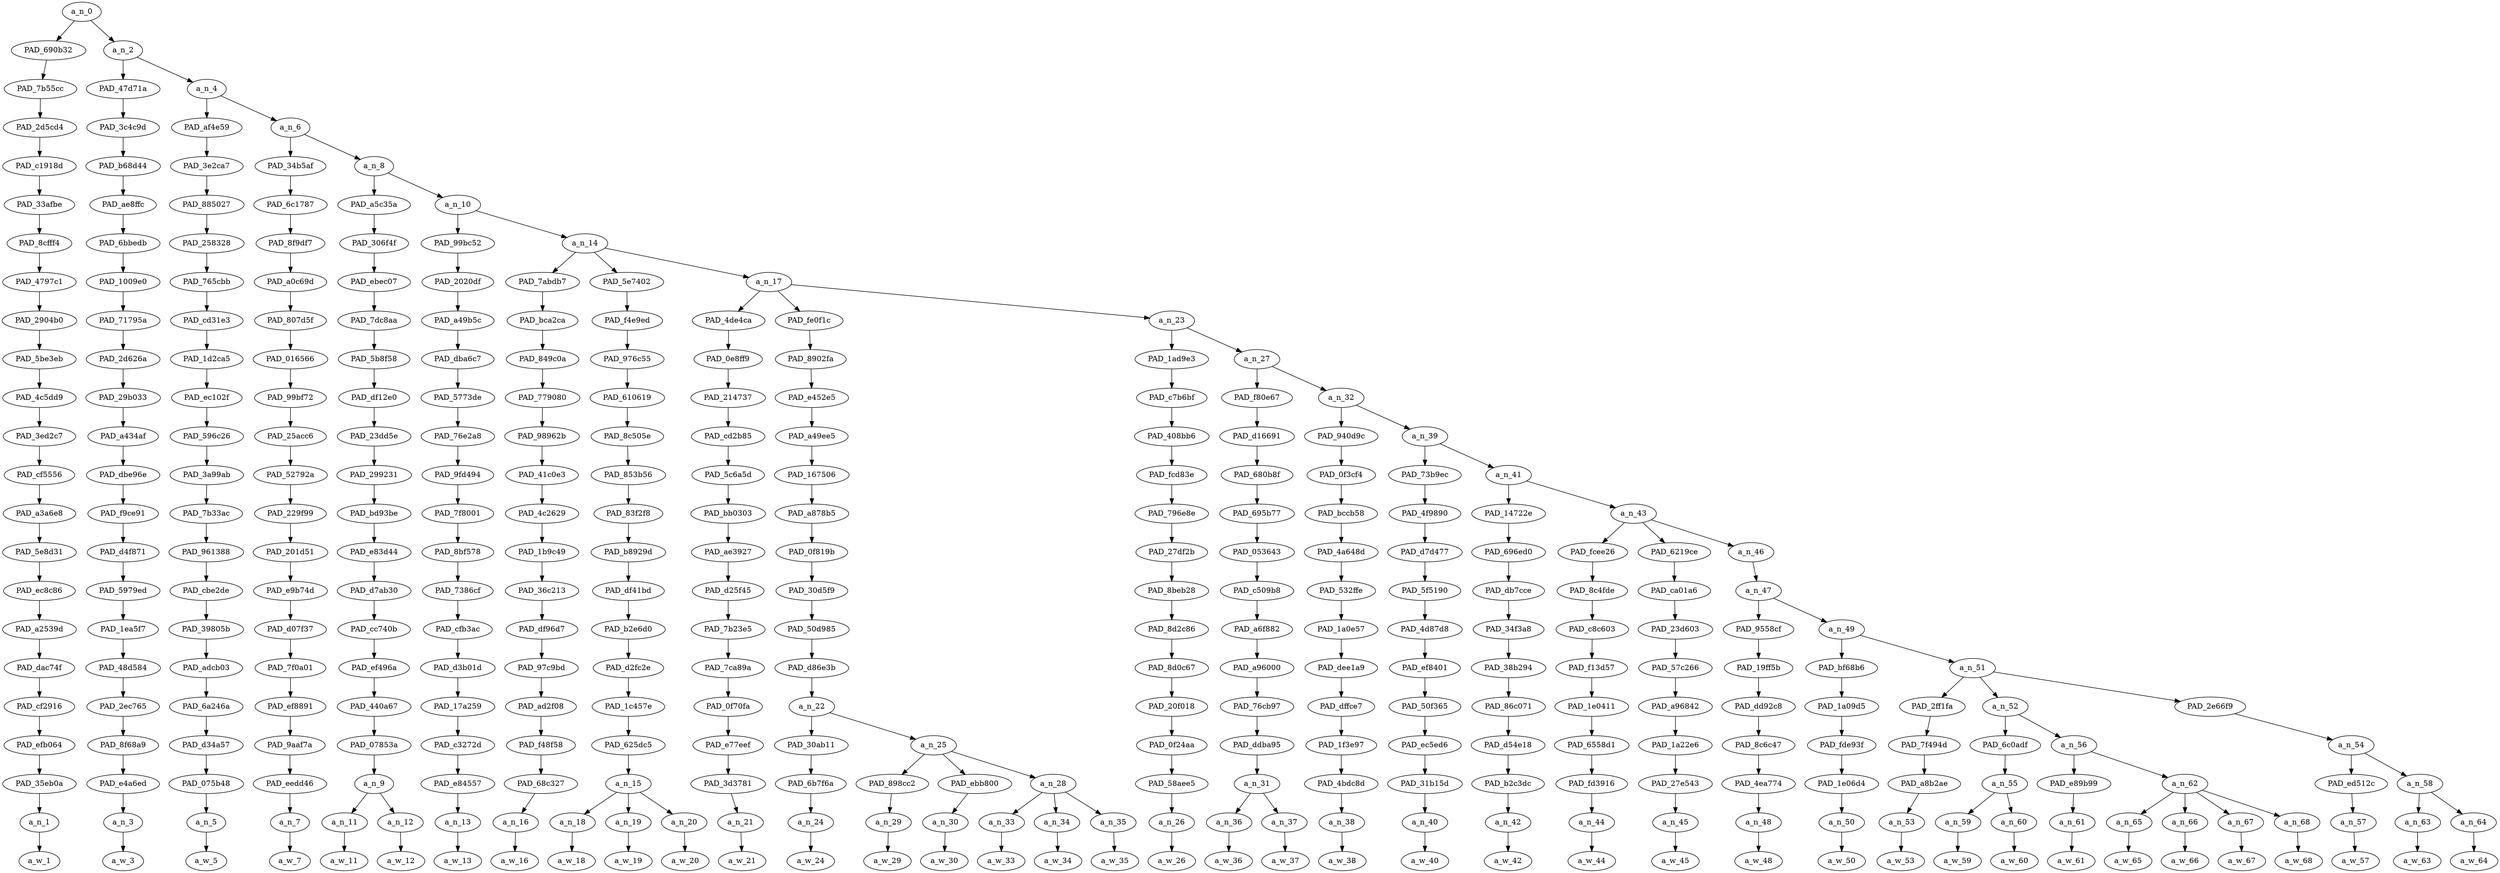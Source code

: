 strict digraph "" {
	a_n_0	[div_dir=-1,
		index=0,
		level=22,
		pos="1.0924157036675348,22!",
		text_span="[0, 1, 2, 3, 4, 5, 6, 7, 8, 9, 10, 11, 12, 13, 14, 15, 16, 17, 18, 19, 20, 21, 22, 23, 24, 25, 26, 27, 28, 29, 30, 31, 32, 33, 34, \
35, 36, 37, 38]",
		value=1.00000000];
	PAD_690b32	[div_dir=-1,
		index=0,
		level=21,
		pos="0.0,21!",
		text_span="[0]",
		value=0.04516878];
	a_n_0 -> PAD_690b32;
	a_n_2	[div_dir=1,
		index=1,
		level=21,
		pos="2.1848314073350696,21!",
		text_span="[1, 2, 3, 4, 5, 6, 7, 8, 9, 10, 11, 12, 13, 14, 15, 16, 17, 18, 19, 20, 21, 22, 23, 24, 25, 26, 27, 28, 29, 30, 31, 32, 33, 34, \
35, 36, 37, 38]",
		value=0.95481397];
	a_n_0 -> a_n_2;
	PAD_7b55cc	[div_dir=-1,
		index=0,
		level=20,
		pos="0.0,20!",
		text_span="[0]",
		value=0.04516878];
	PAD_690b32 -> PAD_7b55cc;
	PAD_2d5cd4	[div_dir=-1,
		index=0,
		level=19,
		pos="0.0,19!",
		text_span="[0]",
		value=0.04516878];
	PAD_7b55cc -> PAD_2d5cd4;
	PAD_c1918d	[div_dir=-1,
		index=0,
		level=18,
		pos="0.0,18!",
		text_span="[0]",
		value=0.04516878];
	PAD_2d5cd4 -> PAD_c1918d;
	PAD_33afbe	[div_dir=-1,
		index=0,
		level=17,
		pos="0.0,17!",
		text_span="[0]",
		value=0.04516878];
	PAD_c1918d -> PAD_33afbe;
	PAD_8cfff4	[div_dir=-1,
		index=0,
		level=16,
		pos="0.0,16!",
		text_span="[0]",
		value=0.04516878];
	PAD_33afbe -> PAD_8cfff4;
	PAD_4797c1	[div_dir=-1,
		index=0,
		level=15,
		pos="0.0,15!",
		text_span="[0]",
		value=0.04516878];
	PAD_8cfff4 -> PAD_4797c1;
	PAD_2904b0	[div_dir=-1,
		index=0,
		level=14,
		pos="0.0,14!",
		text_span="[0]",
		value=0.04516878];
	PAD_4797c1 -> PAD_2904b0;
	PAD_5be3eb	[div_dir=-1,
		index=0,
		level=13,
		pos="0.0,13!",
		text_span="[0]",
		value=0.04516878];
	PAD_2904b0 -> PAD_5be3eb;
	PAD_4c5dd9	[div_dir=-1,
		index=0,
		level=12,
		pos="0.0,12!",
		text_span="[0]",
		value=0.04516878];
	PAD_5be3eb -> PAD_4c5dd9;
	PAD_3ed2c7	[div_dir=-1,
		index=0,
		level=11,
		pos="0.0,11!",
		text_span="[0]",
		value=0.04516878];
	PAD_4c5dd9 -> PAD_3ed2c7;
	PAD_cf5556	[div_dir=-1,
		index=0,
		level=10,
		pos="0.0,10!",
		text_span="[0]",
		value=0.04516878];
	PAD_3ed2c7 -> PAD_cf5556;
	PAD_a3a6e8	[div_dir=-1,
		index=0,
		level=9,
		pos="0.0,9!",
		text_span="[0]",
		value=0.04516878];
	PAD_cf5556 -> PAD_a3a6e8;
	PAD_5e8d31	[div_dir=-1,
		index=0,
		level=8,
		pos="0.0,8!",
		text_span="[0]",
		value=0.04516878];
	PAD_a3a6e8 -> PAD_5e8d31;
	PAD_ec8c86	[div_dir=-1,
		index=0,
		level=7,
		pos="0.0,7!",
		text_span="[0]",
		value=0.04516878];
	PAD_5e8d31 -> PAD_ec8c86;
	PAD_a2539d	[div_dir=-1,
		index=0,
		level=6,
		pos="0.0,6!",
		text_span="[0]",
		value=0.04516878];
	PAD_ec8c86 -> PAD_a2539d;
	PAD_dac74f	[div_dir=-1,
		index=0,
		level=5,
		pos="0.0,5!",
		text_span="[0]",
		value=0.04516878];
	PAD_a2539d -> PAD_dac74f;
	PAD_cf2916	[div_dir=-1,
		index=0,
		level=4,
		pos="0.0,4!",
		text_span="[0]",
		value=0.04516878];
	PAD_dac74f -> PAD_cf2916;
	PAD_efb064	[div_dir=-1,
		index=0,
		level=3,
		pos="0.0,3!",
		text_span="[0]",
		value=0.04516878];
	PAD_cf2916 -> PAD_efb064;
	PAD_35eb0a	[div_dir=-1,
		index=0,
		level=2,
		pos="0.0,2!",
		text_span="[0]",
		value=0.04516878];
	PAD_efb064 -> PAD_35eb0a;
	a_n_1	[div_dir=-1,
		index=0,
		level=1,
		pos="0.0,1!",
		text_span="[0]",
		value=0.04516878];
	PAD_35eb0a -> a_n_1;
	a_w_1	[div_dir=0,
		index=0,
		level=0,
		pos="0,0!",
		text_span="[0]",
		value=and];
	a_n_1 -> a_w_1;
	PAD_47d71a	[div_dir=1,
		index=1,
		level=20,
		pos="1.0,20!",
		text_span="[1]",
		value=0.02546114];
	a_n_2 -> PAD_47d71a;
	a_n_4	[div_dir=1,
		index=2,
		level=20,
		pos="3.369662814670139,20!",
		text_span="[2, 3, 4, 5, 6, 7, 8, 9, 10, 11, 12, 13, 14, 15, 16, 17, 18, 19, 20, 21, 22, 23, 24, 25, 26, 27, 28, 29, 30, 31, 32, 33, 34, 35, \
36, 37, 38]",
		value=0.92932054];
	a_n_2 -> a_n_4;
	PAD_3c4c9d	[div_dir=1,
		index=1,
		level=19,
		pos="1.0,19!",
		text_span="[1]",
		value=0.02546114];
	PAD_47d71a -> PAD_3c4c9d;
	PAD_b68d44	[div_dir=1,
		index=1,
		level=18,
		pos="1.0,18!",
		text_span="[1]",
		value=0.02546114];
	PAD_3c4c9d -> PAD_b68d44;
	PAD_ae8ffc	[div_dir=1,
		index=1,
		level=17,
		pos="1.0,17!",
		text_span="[1]",
		value=0.02546114];
	PAD_b68d44 -> PAD_ae8ffc;
	PAD_6bbedb	[div_dir=1,
		index=1,
		level=16,
		pos="1.0,16!",
		text_span="[1]",
		value=0.02546114];
	PAD_ae8ffc -> PAD_6bbedb;
	PAD_1009e0	[div_dir=1,
		index=1,
		level=15,
		pos="1.0,15!",
		text_span="[1]",
		value=0.02546114];
	PAD_6bbedb -> PAD_1009e0;
	PAD_71795a	[div_dir=1,
		index=1,
		level=14,
		pos="1.0,14!",
		text_span="[1]",
		value=0.02546114];
	PAD_1009e0 -> PAD_71795a;
	PAD_2d626a	[div_dir=1,
		index=1,
		level=13,
		pos="1.0,13!",
		text_span="[1]",
		value=0.02546114];
	PAD_71795a -> PAD_2d626a;
	PAD_29b033	[div_dir=1,
		index=1,
		level=12,
		pos="1.0,12!",
		text_span="[1]",
		value=0.02546114];
	PAD_2d626a -> PAD_29b033;
	PAD_a434af	[div_dir=1,
		index=1,
		level=11,
		pos="1.0,11!",
		text_span="[1]",
		value=0.02546114];
	PAD_29b033 -> PAD_a434af;
	PAD_dbe96e	[div_dir=1,
		index=1,
		level=10,
		pos="1.0,10!",
		text_span="[1]",
		value=0.02546114];
	PAD_a434af -> PAD_dbe96e;
	PAD_f9ce91	[div_dir=1,
		index=1,
		level=9,
		pos="1.0,9!",
		text_span="[1]",
		value=0.02546114];
	PAD_dbe96e -> PAD_f9ce91;
	PAD_d4f871	[div_dir=1,
		index=1,
		level=8,
		pos="1.0,8!",
		text_span="[1]",
		value=0.02546114];
	PAD_f9ce91 -> PAD_d4f871;
	PAD_5979ed	[div_dir=1,
		index=1,
		level=7,
		pos="1.0,7!",
		text_span="[1]",
		value=0.02546114];
	PAD_d4f871 -> PAD_5979ed;
	PAD_1ea5f7	[div_dir=1,
		index=1,
		level=6,
		pos="1.0,6!",
		text_span="[1]",
		value=0.02546114];
	PAD_5979ed -> PAD_1ea5f7;
	PAD_48d584	[div_dir=1,
		index=1,
		level=5,
		pos="1.0,5!",
		text_span="[1]",
		value=0.02546114];
	PAD_1ea5f7 -> PAD_48d584;
	PAD_2ec765	[div_dir=1,
		index=1,
		level=4,
		pos="1.0,4!",
		text_span="[1]",
		value=0.02546114];
	PAD_48d584 -> PAD_2ec765;
	PAD_8f68a9	[div_dir=1,
		index=1,
		level=3,
		pos="1.0,3!",
		text_span="[1]",
		value=0.02546114];
	PAD_2ec765 -> PAD_8f68a9;
	PAD_e4a6ed	[div_dir=1,
		index=1,
		level=2,
		pos="1.0,2!",
		text_span="[1]",
		value=0.02546114];
	PAD_8f68a9 -> PAD_e4a6ed;
	a_n_3	[div_dir=1,
		index=1,
		level=1,
		pos="1.0,1!",
		text_span="[1]",
		value=0.02546114];
	PAD_e4a6ed -> a_n_3;
	a_w_3	[div_dir=0,
		index=1,
		level=0,
		pos="1,0!",
		text_span="[1]",
		value=was];
	a_n_3 -> a_w_3;
	PAD_af4e59	[div_dir=1,
		index=2,
		level=19,
		pos="2.0,19!",
		text_span="[2]",
		value=0.03257347];
	a_n_4 -> PAD_af4e59;
	a_n_6	[div_dir=1,
		index=3,
		level=19,
		pos="4.739325629340278,19!",
		text_span="[3, 4, 5, 6, 7, 8, 9, 10, 11, 12, 13, 14, 15, 16, 17, 18, 19, 20, 21, 22, 23, 24, 25, 26, 27, 28, 29, 30, 31, 32, 33, 34, 35, 36, \
37, 38]",
		value=0.89672146];
	a_n_4 -> a_n_6;
	PAD_3e2ca7	[div_dir=1,
		index=2,
		level=18,
		pos="2.0,18!",
		text_span="[2]",
		value=0.03257347];
	PAD_af4e59 -> PAD_3e2ca7;
	PAD_885027	[div_dir=1,
		index=2,
		level=17,
		pos="2.0,17!",
		text_span="[2]",
		value=0.03257347];
	PAD_3e2ca7 -> PAD_885027;
	PAD_258328	[div_dir=1,
		index=2,
		level=16,
		pos="2.0,16!",
		text_span="[2]",
		value=0.03257347];
	PAD_885027 -> PAD_258328;
	PAD_765cbb	[div_dir=1,
		index=2,
		level=15,
		pos="2.0,15!",
		text_span="[2]",
		value=0.03257347];
	PAD_258328 -> PAD_765cbb;
	PAD_cd31e3	[div_dir=1,
		index=2,
		level=14,
		pos="2.0,14!",
		text_span="[2]",
		value=0.03257347];
	PAD_765cbb -> PAD_cd31e3;
	PAD_1d2ca5	[div_dir=1,
		index=2,
		level=13,
		pos="2.0,13!",
		text_span="[2]",
		value=0.03257347];
	PAD_cd31e3 -> PAD_1d2ca5;
	PAD_ec102f	[div_dir=1,
		index=2,
		level=12,
		pos="2.0,12!",
		text_span="[2]",
		value=0.03257347];
	PAD_1d2ca5 -> PAD_ec102f;
	PAD_596c26	[div_dir=1,
		index=2,
		level=11,
		pos="2.0,11!",
		text_span="[2]",
		value=0.03257347];
	PAD_ec102f -> PAD_596c26;
	PAD_3a99ab	[div_dir=1,
		index=2,
		level=10,
		pos="2.0,10!",
		text_span="[2]",
		value=0.03257347];
	PAD_596c26 -> PAD_3a99ab;
	PAD_7b33ac	[div_dir=1,
		index=2,
		level=9,
		pos="2.0,9!",
		text_span="[2]",
		value=0.03257347];
	PAD_3a99ab -> PAD_7b33ac;
	PAD_961388	[div_dir=1,
		index=2,
		level=8,
		pos="2.0,8!",
		text_span="[2]",
		value=0.03257347];
	PAD_7b33ac -> PAD_961388;
	PAD_cbe2de	[div_dir=1,
		index=2,
		level=7,
		pos="2.0,7!",
		text_span="[2]",
		value=0.03257347];
	PAD_961388 -> PAD_cbe2de;
	PAD_39805b	[div_dir=1,
		index=2,
		level=6,
		pos="2.0,6!",
		text_span="[2]",
		value=0.03257347];
	PAD_cbe2de -> PAD_39805b;
	PAD_adcb03	[div_dir=1,
		index=2,
		level=5,
		pos="2.0,5!",
		text_span="[2]",
		value=0.03257347];
	PAD_39805b -> PAD_adcb03;
	PAD_6a246a	[div_dir=1,
		index=2,
		level=4,
		pos="2.0,4!",
		text_span="[2]",
		value=0.03257347];
	PAD_adcb03 -> PAD_6a246a;
	PAD_d34a57	[div_dir=1,
		index=2,
		level=3,
		pos="2.0,3!",
		text_span="[2]",
		value=0.03257347];
	PAD_6a246a -> PAD_d34a57;
	PAD_075b48	[div_dir=1,
		index=2,
		level=2,
		pos="2.0,2!",
		text_span="[2]",
		value=0.03257347];
	PAD_d34a57 -> PAD_075b48;
	a_n_5	[div_dir=1,
		index=2,
		level=1,
		pos="2.0,1!",
		text_span="[2]",
		value=0.03257347];
	PAD_075b48 -> a_n_5;
	a_w_5	[div_dir=0,
		index=2,
		level=0,
		pos="2,0!",
		text_span="[2]",
		value=marred];
	a_n_5 -> a_w_5;
	PAD_34b5af	[div_dir=1,
		index=3,
		level=18,
		pos="3.0,18!",
		text_span="[3]",
		value=0.02322121];
	a_n_6 -> PAD_34b5af;
	a_n_8	[div_dir=-1,
		index=4,
		level=18,
		pos="6.478651258680555,18!",
		text_span="[4, 5, 6, 7, 8, 9, 10, 11, 12, 13, 14, 15, 16, 17, 18, 19, 20, 21, 22, 23, 24, 25, 26, 27, 28, 29, 30, 31, 32, 33, 34, 35, 36, 37, \
38]",
		value=0.87349602];
	a_n_6 -> a_n_8;
	PAD_6c1787	[div_dir=1,
		index=3,
		level=17,
		pos="3.0,17!",
		text_span="[3]",
		value=0.02322121];
	PAD_34b5af -> PAD_6c1787;
	PAD_8f9df7	[div_dir=1,
		index=3,
		level=16,
		pos="3.0,16!",
		text_span="[3]",
		value=0.02322121];
	PAD_6c1787 -> PAD_8f9df7;
	PAD_a0c69d	[div_dir=1,
		index=3,
		level=15,
		pos="3.0,15!",
		text_span="[3]",
		value=0.02322121];
	PAD_8f9df7 -> PAD_a0c69d;
	PAD_807d5f	[div_dir=1,
		index=3,
		level=14,
		pos="3.0,14!",
		text_span="[3]",
		value=0.02322121];
	PAD_a0c69d -> PAD_807d5f;
	PAD_016566	[div_dir=1,
		index=3,
		level=13,
		pos="3.0,13!",
		text_span="[3]",
		value=0.02322121];
	PAD_807d5f -> PAD_016566;
	PAD_99bf72	[div_dir=1,
		index=3,
		level=12,
		pos="3.0,12!",
		text_span="[3]",
		value=0.02322121];
	PAD_016566 -> PAD_99bf72;
	PAD_25acc6	[div_dir=1,
		index=3,
		level=11,
		pos="3.0,11!",
		text_span="[3]",
		value=0.02322121];
	PAD_99bf72 -> PAD_25acc6;
	PAD_52792a	[div_dir=1,
		index=3,
		level=10,
		pos="3.0,10!",
		text_span="[3]",
		value=0.02322121];
	PAD_25acc6 -> PAD_52792a;
	PAD_229f99	[div_dir=1,
		index=3,
		level=9,
		pos="3.0,9!",
		text_span="[3]",
		value=0.02322121];
	PAD_52792a -> PAD_229f99;
	PAD_201d51	[div_dir=1,
		index=3,
		level=8,
		pos="3.0,8!",
		text_span="[3]",
		value=0.02322121];
	PAD_229f99 -> PAD_201d51;
	PAD_e9b74d	[div_dir=1,
		index=3,
		level=7,
		pos="3.0,7!",
		text_span="[3]",
		value=0.02322121];
	PAD_201d51 -> PAD_e9b74d;
	PAD_d07f37	[div_dir=1,
		index=3,
		level=6,
		pos="3.0,6!",
		text_span="[3]",
		value=0.02322121];
	PAD_e9b74d -> PAD_d07f37;
	PAD_7f0a01	[div_dir=1,
		index=3,
		level=5,
		pos="3.0,5!",
		text_span="[3]",
		value=0.02322121];
	PAD_d07f37 -> PAD_7f0a01;
	PAD_ef8891	[div_dir=1,
		index=3,
		level=4,
		pos="3.0,4!",
		text_span="[3]",
		value=0.02322121];
	PAD_7f0a01 -> PAD_ef8891;
	PAD_9aaf7a	[div_dir=1,
		index=3,
		level=3,
		pos="3.0,3!",
		text_span="[3]",
		value=0.02322121];
	PAD_ef8891 -> PAD_9aaf7a;
	PAD_eedd46	[div_dir=1,
		index=3,
		level=2,
		pos="3.0,2!",
		text_span="[3]",
		value=0.02322121];
	PAD_9aaf7a -> PAD_eedd46;
	a_n_7	[div_dir=1,
		index=3,
		level=1,
		pos="3.0,1!",
		text_span="[3]",
		value=0.02322121];
	PAD_eedd46 -> a_n_7;
	a_w_7	[div_dir=0,
		index=3,
		level=0,
		pos="3,0!",
		text_span="[3]",
		value=by];
	a_n_7 -> a_w_7;
	PAD_a5c35a	[div_dir=1,
		index=4,
		level=17,
		pos="4.5,17!",
		text_span="[4, 5]",
		value=0.05119981];
	a_n_8 -> PAD_a5c35a;
	a_n_10	[div_dir=-1,
		index=5,
		level=17,
		pos="8.45730251736111,17!",
		text_span="[6, 7, 8, 9, 10, 11, 12, 13, 14, 15, 16, 17, 18, 19, 20, 21, 22, 23, 24, 25, 26, 27, 28, 29, 30, 31, 32, 33, 34, 35, 36, 37, 38]",
		value=0.82228908];
	a_n_8 -> a_n_10;
	PAD_306f4f	[div_dir=1,
		index=4,
		level=16,
		pos="4.5,16!",
		text_span="[4, 5]",
		value=0.05119981];
	PAD_a5c35a -> PAD_306f4f;
	PAD_ebec07	[div_dir=1,
		index=4,
		level=15,
		pos="4.5,15!",
		text_span="[4, 5]",
		value=0.05119981];
	PAD_306f4f -> PAD_ebec07;
	PAD_7dc8aa	[div_dir=1,
		index=4,
		level=14,
		pos="4.5,14!",
		text_span="[4, 5]",
		value=0.05119981];
	PAD_ebec07 -> PAD_7dc8aa;
	PAD_5b8f58	[div_dir=1,
		index=4,
		level=13,
		pos="4.5,13!",
		text_span="[4, 5]",
		value=0.05119981];
	PAD_7dc8aa -> PAD_5b8f58;
	PAD_df12e0	[div_dir=1,
		index=4,
		level=12,
		pos="4.5,12!",
		text_span="[4, 5]",
		value=0.05119981];
	PAD_5b8f58 -> PAD_df12e0;
	PAD_23dd5e	[div_dir=1,
		index=4,
		level=11,
		pos="4.5,11!",
		text_span="[4, 5]",
		value=0.05119981];
	PAD_df12e0 -> PAD_23dd5e;
	PAD_299231	[div_dir=1,
		index=4,
		level=10,
		pos="4.5,10!",
		text_span="[4, 5]",
		value=0.05119981];
	PAD_23dd5e -> PAD_299231;
	PAD_bd93be	[div_dir=1,
		index=4,
		level=9,
		pos="4.5,9!",
		text_span="[4, 5]",
		value=0.05119981];
	PAD_299231 -> PAD_bd93be;
	PAD_e83d44	[div_dir=1,
		index=4,
		level=8,
		pos="4.5,8!",
		text_span="[4, 5]",
		value=0.05119981];
	PAD_bd93be -> PAD_e83d44;
	PAD_d7ab30	[div_dir=1,
		index=4,
		level=7,
		pos="4.5,7!",
		text_span="[4, 5]",
		value=0.05119981];
	PAD_e83d44 -> PAD_d7ab30;
	PAD_cc740b	[div_dir=1,
		index=4,
		level=6,
		pos="4.5,6!",
		text_span="[4, 5]",
		value=0.05119981];
	PAD_d7ab30 -> PAD_cc740b;
	PAD_ef496a	[div_dir=1,
		index=4,
		level=5,
		pos="4.5,5!",
		text_span="[4, 5]",
		value=0.05119981];
	PAD_cc740b -> PAD_ef496a;
	PAD_440a67	[div_dir=1,
		index=4,
		level=4,
		pos="4.5,4!",
		text_span="[4, 5]",
		value=0.05119981];
	PAD_ef496a -> PAD_440a67;
	PAD_07853a	[div_dir=1,
		index=4,
		level=3,
		pos="4.5,3!",
		text_span="[4, 5]",
		value=0.05119981];
	PAD_440a67 -> PAD_07853a;
	a_n_9	[div_dir=1,
		index=4,
		level=2,
		pos="4.5,2!",
		text_span="[4, 5]",
		value=0.05119981];
	PAD_07853a -> a_n_9;
	a_n_11	[div_dir=1,
		index=4,
		level=1,
		pos="4.0,1!",
		text_span="[4]",
		value=0.02453890];
	a_n_9 -> a_n_11;
	a_n_12	[div_dir=1,
		index=5,
		level=1,
		pos="5.0,1!",
		text_span="[5]",
		value=0.02657283];
	a_n_9 -> a_n_12;
	a_w_11	[div_dir=0,
		index=4,
		level=0,
		pos="4,0!",
		text_span="[4]",
		value=reported];
	a_n_11 -> a_w_11;
	a_w_12	[div_dir=0,
		index=5,
		level=0,
		pos="5,0!",
		text_span="[5]",
		value=irregularities];
	a_n_12 -> a_w_12;
	PAD_99bc52	[div_dir=1,
		index=5,
		level=16,
		pos="6.0,16!",
		text_span="[6]",
		value=0.02234287];
	a_n_10 -> PAD_99bc52;
	a_n_14	[div_dir=-1,
		index=6,
		level=16,
		pos="10.914605034722221,16!",
		text_span="[7, 8, 9, 10, 11, 12, 13, 14, 15, 16, 17, 18, 19, 20, 21, 22, 23, 24, 25, 26, 27, 28, 29, 30, 31, 32, 33, 34, 35, 36, 37, 38]",
		value=0.79991795];
	a_n_10 -> a_n_14;
	PAD_2020df	[div_dir=1,
		index=5,
		level=15,
		pos="6.0,15!",
		text_span="[6]",
		value=0.02234287];
	PAD_99bc52 -> PAD_2020df;
	PAD_a49b5c	[div_dir=1,
		index=5,
		level=14,
		pos="6.0,14!",
		text_span="[6]",
		value=0.02234287];
	PAD_2020df -> PAD_a49b5c;
	PAD_dba6c7	[div_dir=1,
		index=5,
		level=13,
		pos="6.0,13!",
		text_span="[6]",
		value=0.02234287];
	PAD_a49b5c -> PAD_dba6c7;
	PAD_5773de	[div_dir=1,
		index=5,
		level=12,
		pos="6.0,12!",
		text_span="[6]",
		value=0.02234287];
	PAD_dba6c7 -> PAD_5773de;
	PAD_76e2a8	[div_dir=1,
		index=5,
		level=11,
		pos="6.0,11!",
		text_span="[6]",
		value=0.02234287];
	PAD_5773de -> PAD_76e2a8;
	PAD_9fd494	[div_dir=1,
		index=5,
		level=10,
		pos="6.0,10!",
		text_span="[6]",
		value=0.02234287];
	PAD_76e2a8 -> PAD_9fd494;
	PAD_7f8001	[div_dir=1,
		index=5,
		level=9,
		pos="6.0,9!",
		text_span="[6]",
		value=0.02234287];
	PAD_9fd494 -> PAD_7f8001;
	PAD_8bf578	[div_dir=1,
		index=5,
		level=8,
		pos="6.0,8!",
		text_span="[6]",
		value=0.02234287];
	PAD_7f8001 -> PAD_8bf578;
	PAD_7386cf	[div_dir=1,
		index=5,
		level=7,
		pos="6.0,7!",
		text_span="[6]",
		value=0.02234287];
	PAD_8bf578 -> PAD_7386cf;
	PAD_cfb3ac	[div_dir=1,
		index=5,
		level=6,
		pos="6.0,6!",
		text_span="[6]",
		value=0.02234287];
	PAD_7386cf -> PAD_cfb3ac;
	PAD_d3b01d	[div_dir=1,
		index=5,
		level=5,
		pos="6.0,5!",
		text_span="[6]",
		value=0.02234287];
	PAD_cfb3ac -> PAD_d3b01d;
	PAD_17a259	[div_dir=1,
		index=5,
		level=4,
		pos="6.0,4!",
		text_span="[6]",
		value=0.02234287];
	PAD_d3b01d -> PAD_17a259;
	PAD_c3272d	[div_dir=1,
		index=5,
		level=3,
		pos="6.0,3!",
		text_span="[6]",
		value=0.02234287];
	PAD_17a259 -> PAD_c3272d;
	PAD_e84557	[div_dir=1,
		index=5,
		level=2,
		pos="6.0,2!",
		text_span="[6]",
		value=0.02234287];
	PAD_c3272d -> PAD_e84557;
	a_n_13	[div_dir=1,
		index=6,
		level=1,
		pos="6.0,1!",
		text_span="[6]",
		value=0.02234287];
	PAD_e84557 -> a_n_13;
	a_w_13	[div_dir=0,
		index=6,
		level=0,
		pos="6,0!",
		text_span="[6]",
		value=including];
	a_n_13 -> a_w_13;
	PAD_7abdb7	[div_dir=-1,
		index=7,
		level=15,
		pos="10.0,15!",
		text_span="[10]",
		value=0.02219595];
	a_n_14 -> PAD_7abdb7;
	PAD_5e7402	[div_dir=-1,
		index=6,
		level=15,
		pos="8.0,15!",
		text_span="[7, 8, 9]",
		value=0.11081026];
	a_n_14 -> PAD_5e7402;
	a_n_17	[div_dir=1,
		index=8,
		level=15,
		pos="14.743815104166666,15!",
		text_span="[11, 12, 13, 14, 15, 16, 17, 18, 19, 20, 21, 22, 23, 24, 25, 26, 27, 28, 29, 30, 31, 32, 33, 34, 35, 36, 37, 38]",
		value=0.66687559];
	a_n_14 -> a_n_17;
	PAD_bca2ca	[div_dir=-1,
		index=7,
		level=14,
		pos="10.0,14!",
		text_span="[10]",
		value=0.02219595];
	PAD_7abdb7 -> PAD_bca2ca;
	PAD_849c0a	[div_dir=-1,
		index=7,
		level=13,
		pos="10.0,13!",
		text_span="[10]",
		value=0.02219595];
	PAD_bca2ca -> PAD_849c0a;
	PAD_779080	[div_dir=-1,
		index=7,
		level=12,
		pos="10.0,12!",
		text_span="[10]",
		value=0.02219595];
	PAD_849c0a -> PAD_779080;
	PAD_98962b	[div_dir=-1,
		index=7,
		level=11,
		pos="10.0,11!",
		text_span="[10]",
		value=0.02219595];
	PAD_779080 -> PAD_98962b;
	PAD_41c0e3	[div_dir=-1,
		index=7,
		level=10,
		pos="10.0,10!",
		text_span="[10]",
		value=0.02219595];
	PAD_98962b -> PAD_41c0e3;
	PAD_4c2629	[div_dir=-1,
		index=7,
		level=9,
		pos="10.0,9!",
		text_span="[10]",
		value=0.02219595];
	PAD_41c0e3 -> PAD_4c2629;
	PAD_1b9c49	[div_dir=-1,
		index=7,
		level=8,
		pos="10.0,8!",
		text_span="[10]",
		value=0.02219595];
	PAD_4c2629 -> PAD_1b9c49;
	PAD_36c213	[div_dir=-1,
		index=7,
		level=7,
		pos="10.0,7!",
		text_span="[10]",
		value=0.02219595];
	PAD_1b9c49 -> PAD_36c213;
	PAD_df96d7	[div_dir=-1,
		index=7,
		level=6,
		pos="10.0,6!",
		text_span="[10]",
		value=0.02219595];
	PAD_36c213 -> PAD_df96d7;
	PAD_97c9bd	[div_dir=-1,
		index=7,
		level=5,
		pos="10.0,5!",
		text_span="[10]",
		value=0.02219595];
	PAD_df96d7 -> PAD_97c9bd;
	PAD_ad2f08	[div_dir=-1,
		index=7,
		level=4,
		pos="10.0,4!",
		text_span="[10]",
		value=0.02219595];
	PAD_97c9bd -> PAD_ad2f08;
	PAD_f48f58	[div_dir=-1,
		index=7,
		level=3,
		pos="10.0,3!",
		text_span="[10]",
		value=0.02219595];
	PAD_ad2f08 -> PAD_f48f58;
	PAD_68c327	[div_dir=-1,
		index=7,
		level=2,
		pos="10.0,2!",
		text_span="[10]",
		value=0.02219595];
	PAD_f48f58 -> PAD_68c327;
	a_n_16	[div_dir=-1,
		index=10,
		level=1,
		pos="10.0,1!",
		text_span="[10]",
		value=0.02219595];
	PAD_68c327 -> a_n_16;
	a_w_16	[div_dir=0,
		index=10,
		level=0,
		pos="10,0!",
		text_span="[10]",
		value=and1];
	a_n_16 -> a_w_16;
	PAD_f4e9ed	[div_dir=-1,
		index=6,
		level=14,
		pos="8.0,14!",
		text_span="[7, 8, 9]",
		value=0.11081026];
	PAD_5e7402 -> PAD_f4e9ed;
	PAD_976c55	[div_dir=-1,
		index=6,
		level=13,
		pos="8.0,13!",
		text_span="[7, 8, 9]",
		value=0.11081026];
	PAD_f4e9ed -> PAD_976c55;
	PAD_610619	[div_dir=-1,
		index=6,
		level=12,
		pos="8.0,12!",
		text_span="[7, 8, 9]",
		value=0.11081026];
	PAD_976c55 -> PAD_610619;
	PAD_8c505e	[div_dir=-1,
		index=6,
		level=11,
		pos="8.0,11!",
		text_span="[7, 8, 9]",
		value=0.11081026];
	PAD_610619 -> PAD_8c505e;
	PAD_853b56	[div_dir=-1,
		index=6,
		level=10,
		pos="8.0,10!",
		text_span="[7, 8, 9]",
		value=0.11081026];
	PAD_8c505e -> PAD_853b56;
	PAD_83f2f8	[div_dir=-1,
		index=6,
		level=9,
		pos="8.0,9!",
		text_span="[7, 8, 9]",
		value=0.11081026];
	PAD_853b56 -> PAD_83f2f8;
	PAD_b8929d	[div_dir=-1,
		index=6,
		level=8,
		pos="8.0,8!",
		text_span="[7, 8, 9]",
		value=0.11081026];
	PAD_83f2f8 -> PAD_b8929d;
	PAD_df41bd	[div_dir=-1,
		index=6,
		level=7,
		pos="8.0,7!",
		text_span="[7, 8, 9]",
		value=0.11081026];
	PAD_b8929d -> PAD_df41bd;
	PAD_b2e6d0	[div_dir=-1,
		index=6,
		level=6,
		pos="8.0,6!",
		text_span="[7, 8, 9]",
		value=0.11081026];
	PAD_df41bd -> PAD_b2e6d0;
	PAD_d2fc2e	[div_dir=-1,
		index=6,
		level=5,
		pos="8.0,5!",
		text_span="[7, 8, 9]",
		value=0.11081026];
	PAD_b2e6d0 -> PAD_d2fc2e;
	PAD_1c457e	[div_dir=-1,
		index=6,
		level=4,
		pos="8.0,4!",
		text_span="[7, 8, 9]",
		value=0.11081026];
	PAD_d2fc2e -> PAD_1c457e;
	PAD_625dc5	[div_dir=-1,
		index=6,
		level=3,
		pos="8.0,3!",
		text_span="[7, 8, 9]",
		value=0.11081026];
	PAD_1c457e -> PAD_625dc5;
	a_n_15	[div_dir=-1,
		index=6,
		level=2,
		pos="8.0,2!",
		text_span="[7, 8, 9]",
		value=0.11081026];
	PAD_625dc5 -> a_n_15;
	a_n_18	[div_dir=-1,
		index=7,
		level=1,
		pos="7.0,1!",
		text_span="[7]",
		value=0.04378185];
	a_n_15 -> a_n_18;
	a_n_19	[div_dir=-1,
		index=8,
		level=1,
		pos="8.0,1!",
		text_span="[8]",
		value=0.03080371];
	a_n_15 -> a_n_19;
	a_n_20	[div_dir=-1,
		index=9,
		level=1,
		pos="9.0,1!",
		text_span="[9]",
		value=0.03601468];
	a_n_15 -> a_n_20;
	a_w_18	[div_dir=0,
		index=7,
		level=0,
		pos="7,0!",
		text_span="[7]",
		value=ballot];
	a_n_18 -> a_w_18;
	a_w_19	[div_dir=0,
		index=8,
		level=0,
		pos="8,0!",
		text_span="[8]",
		value=box];
	a_n_19 -> a_w_19;
	a_w_20	[div_dir=0,
		index=9,
		level=0,
		pos="9,0!",
		text_span="[9]",
		value=stuffing];
	a_n_20 -> a_w_20;
	PAD_4de4ca	[div_dir=-1,
		index=8,
		level=14,
		pos="11.0,14!",
		text_span="[11]",
		value=0.02700546];
	a_n_17 -> PAD_4de4ca;
	PAD_fe0f1c	[div_dir=1,
		index=9,
		level=14,
		pos="13.833333333333332,14!",
		text_span="[12, 13, 14, 15, 16, 17]",
		value=0.16724991];
	a_n_17 -> PAD_fe0f1c;
	a_n_23	[div_dir=1,
		index=10,
		level=14,
		pos="19.398111979166664,14!",
		text_span="[18, 19, 20, 21, 22, 23, 24, 25, 26, 27, 28, 29, 30, 31, 32, 33, 34, 35, 36, 37, 38]",
		value=0.47257659];
	a_n_17 -> a_n_23;
	PAD_0e8ff9	[div_dir=-1,
		index=8,
		level=13,
		pos="11.0,13!",
		text_span="[11]",
		value=0.02700546];
	PAD_4de4ca -> PAD_0e8ff9;
	PAD_214737	[div_dir=-1,
		index=8,
		level=12,
		pos="11.0,12!",
		text_span="[11]",
		value=0.02700546];
	PAD_0e8ff9 -> PAD_214737;
	PAD_cd2b85	[div_dir=-1,
		index=8,
		level=11,
		pos="11.0,11!",
		text_span="[11]",
		value=0.02700546];
	PAD_214737 -> PAD_cd2b85;
	PAD_5c6a5d	[div_dir=-1,
		index=8,
		level=10,
		pos="11.0,10!",
		text_span="[11]",
		value=0.02700546];
	PAD_cd2b85 -> PAD_5c6a5d;
	PAD_bb0303	[div_dir=-1,
		index=8,
		level=9,
		pos="11.0,9!",
		text_span="[11]",
		value=0.02700546];
	PAD_5c6a5d -> PAD_bb0303;
	PAD_ae3927	[div_dir=-1,
		index=8,
		level=8,
		pos="11.0,8!",
		text_span="[11]",
		value=0.02700546];
	PAD_bb0303 -> PAD_ae3927;
	PAD_d25f45	[div_dir=-1,
		index=8,
		level=7,
		pos="11.0,7!",
		text_span="[11]",
		value=0.02700546];
	PAD_ae3927 -> PAD_d25f45;
	PAD_7b23e5	[div_dir=-1,
		index=8,
		level=6,
		pos="11.0,6!",
		text_span="[11]",
		value=0.02700546];
	PAD_d25f45 -> PAD_7b23e5;
	PAD_7ca89a	[div_dir=-1,
		index=8,
		level=5,
		pos="11.0,5!",
		text_span="[11]",
		value=0.02700546];
	PAD_7b23e5 -> PAD_7ca89a;
	PAD_0f70fa	[div_dir=-1,
		index=8,
		level=4,
		pos="11.0,4!",
		text_span="[11]",
		value=0.02700546];
	PAD_7ca89a -> PAD_0f70fa;
	PAD_e77eef	[div_dir=-1,
		index=8,
		level=3,
		pos="11.0,3!",
		text_span="[11]",
		value=0.02700546];
	PAD_0f70fa -> PAD_e77eef;
	PAD_3d3781	[div_dir=-1,
		index=8,
		level=2,
		pos="11.0,2!",
		text_span="[11]",
		value=0.02700546];
	PAD_e77eef -> PAD_3d3781;
	a_n_21	[div_dir=-1,
		index=11,
		level=1,
		pos="11.0,1!",
		text_span="[11]",
		value=0.02700546];
	PAD_3d3781 -> a_n_21;
	a_w_21	[div_dir=0,
		index=11,
		level=0,
		pos="11,0!",
		text_span="[11]",
		value=intimidation];
	a_n_21 -> a_w_21;
	PAD_8902fa	[div_dir=1,
		index=9,
		level=13,
		pos="13.833333333333332,13!",
		text_span="[12, 13, 14, 15, 16, 17]",
		value=0.16724991];
	PAD_fe0f1c -> PAD_8902fa;
	PAD_e452e5	[div_dir=1,
		index=9,
		level=12,
		pos="13.833333333333332,12!",
		text_span="[12, 13, 14, 15, 16, 17]",
		value=0.16724991];
	PAD_8902fa -> PAD_e452e5;
	PAD_a49ee5	[div_dir=1,
		index=9,
		level=11,
		pos="13.833333333333332,11!",
		text_span="[12, 13, 14, 15, 16, 17]",
		value=0.16724991];
	PAD_e452e5 -> PAD_a49ee5;
	PAD_167506	[div_dir=1,
		index=9,
		level=10,
		pos="13.833333333333332,10!",
		text_span="[12, 13, 14, 15, 16, 17]",
		value=0.16724991];
	PAD_a49ee5 -> PAD_167506;
	PAD_a878b5	[div_dir=1,
		index=9,
		level=9,
		pos="13.833333333333332,9!",
		text_span="[12, 13, 14, 15, 16, 17]",
		value=0.16724991];
	PAD_167506 -> PAD_a878b5;
	PAD_0f819b	[div_dir=1,
		index=9,
		level=8,
		pos="13.833333333333332,8!",
		text_span="[12, 13, 14, 15, 16, 17]",
		value=0.16724991];
	PAD_a878b5 -> PAD_0f819b;
	PAD_30d5f9	[div_dir=1,
		index=9,
		level=7,
		pos="13.833333333333332,7!",
		text_span="[12, 13, 14, 15, 16, 17]",
		value=0.16724991];
	PAD_0f819b -> PAD_30d5f9;
	PAD_50d985	[div_dir=1,
		index=9,
		level=6,
		pos="13.833333333333332,6!",
		text_span="[12, 13, 14, 15, 16, 17]",
		value=0.16724991];
	PAD_30d5f9 -> PAD_50d985;
	PAD_d86e3b	[div_dir=1,
		index=9,
		level=5,
		pos="13.833333333333332,5!",
		text_span="[12, 13, 14, 15, 16, 17]",
		value=0.16724991];
	PAD_50d985 -> PAD_d86e3b;
	a_n_22	[div_dir=1,
		index=9,
		level=4,
		pos="13.833333333333332,4!",
		text_span="[12, 13, 14, 15, 16, 17]",
		value=0.16724991];
	PAD_d86e3b -> a_n_22;
	PAD_30ab11	[div_dir=-1,
		index=9,
		level=3,
		pos="12.0,3!",
		text_span="[12]",
		value=0.01909221];
	a_n_22 -> PAD_30ab11;
	a_n_25	[div_dir=1,
		index=10,
		level=3,
		pos="15.666666666666666,3!",
		text_span="[13, 14, 15, 16, 17]",
		value=0.14811291];
	a_n_22 -> a_n_25;
	PAD_6b7f6a	[div_dir=-1,
		index=9,
		level=2,
		pos="12.0,2!",
		text_span="[12]",
		value=0.01909221];
	PAD_30ab11 -> PAD_6b7f6a;
	a_n_24	[div_dir=-1,
		index=12,
		level=1,
		pos="12.0,1!",
		text_span="[12]",
		value=0.01909221];
	PAD_6b7f6a -> a_n_24;
	a_w_24	[div_dir=0,
		index=12,
		level=0,
		pos="12,0!",
		text_span="[12]",
		value=of];
	a_n_24 -> a_w_24;
	PAD_898cc2	[div_dir=1,
		index=11,
		level=2,
		pos="16.0,2!",
		text_span="[16]",
		value=0.01736019];
	a_n_25 -> PAD_898cc2;
	PAD_ebb800	[div_dir=1,
		index=12,
		level=2,
		pos="17.0,2!",
		text_span="[17]",
		value=0.02209808];
	a_n_25 -> PAD_ebb800;
	a_n_28	[div_dir=1,
		index=10,
		level=2,
		pos="14.0,2!",
		text_span="[13, 14, 15]",
		value=0.10859710];
	a_n_25 -> a_n_28;
	a_n_29	[div_dir=1,
		index=16,
		level=1,
		pos="16.0,1!",
		text_span="[16]",
		value=0.01736019];
	PAD_898cc2 -> a_n_29;
	a_w_29	[div_dir=0,
		index=16,
		level=0,
		pos="16,0!",
		text_span="[16]",
		value=and2];
	a_n_29 -> a_w_29;
	a_n_30	[div_dir=1,
		index=17,
		level=1,
		pos="17.0,1!",
		text_span="[17]",
		value=0.02209808];
	PAD_ebb800 -> a_n_30;
	a_w_30	[div_dir=0,
		index=17,
		level=0,
		pos="17,0!",
		text_span="[17]",
		value=voters];
	a_n_30 -> a_w_30;
	a_n_33	[div_dir=1,
		index=13,
		level=1,
		pos="13.0,1!",
		text_span="[13]",
		value=0.03912640];
	a_n_28 -> a_n_33;
	a_n_34	[div_dir=1,
		index=14,
		level=1,
		pos="14.0,1!",
		text_span="[14]",
		value=0.03529118];
	a_n_28 -> a_n_34;
	a_n_35	[div_dir=-1,
		index=15,
		level=1,
		pos="15.0,1!",
		text_span="[15]",
		value=0.03417521];
	a_n_28 -> a_n_35;
	a_w_33	[div_dir=0,
		index=13,
		level=0,
		pos="13,0!",
		text_span="[13]",
		value=opposition];
	a_n_33 -> a_w_33;
	a_w_34	[div_dir=0,
		index=14,
		level=0,
		pos="14,0!",
		text_span="[14]",
		value=polling];
	a_n_34 -> a_w_34;
	a_w_35	[div_dir=0,
		index=15,
		level=0,
		pos="15,0!",
		text_span="[15]",
		value=agents];
	a_n_35 -> a_w_35;
	PAD_1ad9e3	[div_dir=1,
		index=10,
		level=13,
		pos="18.0,13!",
		text_span="[18]",
		value=0.02065479];
	a_n_23 -> PAD_1ad9e3;
	a_n_27	[div_dir=1,
		index=11,
		level=13,
		pos="20.796223958333332,13!",
		text_span="[19, 20, 21, 22, 23, 24, 25, 26, 27, 28, 29, 30, 31, 32, 33, 34, 35, 36, 37, 38]",
		value=0.45186695];
	a_n_23 -> a_n_27;
	PAD_c7b6bf	[div_dir=1,
		index=10,
		level=12,
		pos="18.0,12!",
		text_span="[18]",
		value=0.02065479];
	PAD_1ad9e3 -> PAD_c7b6bf;
	PAD_408bb6	[div_dir=1,
		index=10,
		level=11,
		pos="18.0,11!",
		text_span="[18]",
		value=0.02065479];
	PAD_c7b6bf -> PAD_408bb6;
	PAD_fcd83e	[div_dir=1,
		index=10,
		level=10,
		pos="18.0,10!",
		text_span="[18]",
		value=0.02065479];
	PAD_408bb6 -> PAD_fcd83e;
	PAD_796e8e	[div_dir=1,
		index=10,
		level=9,
		pos="18.0,9!",
		text_span="[18]",
		value=0.02065479];
	PAD_fcd83e -> PAD_796e8e;
	PAD_27df2b	[div_dir=1,
		index=10,
		level=8,
		pos="18.0,8!",
		text_span="[18]",
		value=0.02065479];
	PAD_796e8e -> PAD_27df2b;
	PAD_8beb28	[div_dir=1,
		index=10,
		level=7,
		pos="18.0,7!",
		text_span="[18]",
		value=0.02065479];
	PAD_27df2b -> PAD_8beb28;
	PAD_8d2c86	[div_dir=1,
		index=10,
		level=6,
		pos="18.0,6!",
		text_span="[18]",
		value=0.02065479];
	PAD_8beb28 -> PAD_8d2c86;
	PAD_8d0c67	[div_dir=1,
		index=10,
		level=5,
		pos="18.0,5!",
		text_span="[18]",
		value=0.02065479];
	PAD_8d2c86 -> PAD_8d0c67;
	PAD_20f018	[div_dir=1,
		index=10,
		level=4,
		pos="18.0,4!",
		text_span="[18]",
		value=0.02065479];
	PAD_8d0c67 -> PAD_20f018;
	PAD_0f24aa	[div_dir=1,
		index=11,
		level=3,
		pos="18.0,3!",
		text_span="[18]",
		value=0.02065479];
	PAD_20f018 -> PAD_0f24aa;
	PAD_58aee5	[div_dir=1,
		index=13,
		level=2,
		pos="18.0,2!",
		text_span="[18]",
		value=0.02065479];
	PAD_0f24aa -> PAD_58aee5;
	a_n_26	[div_dir=1,
		index=18,
		level=1,
		pos="18.0,1!",
		text_span="[18]",
		value=0.02065479];
	PAD_58aee5 -> a_n_26;
	a_w_26	[div_dir=0,
		index=18,
		level=0,
		pos="18,0!",
		text_span="[18]",
		value=during];
	a_n_26 -> a_w_26;
	PAD_f80e67	[div_dir=-1,
		index=11,
		level=12,
		pos="19.5,12!",
		text_span="[19, 20]",
		value=0.04635390];
	a_n_27 -> PAD_f80e67;
	a_n_32	[div_dir=1,
		index=12,
		level=12,
		pos="22.092447916666664,12!",
		text_span="[21, 22, 23, 24, 25, 26, 27, 28, 29, 30, 31, 32, 33, 34, 35, 36, 37, 38]",
		value=0.40546812];
	a_n_27 -> a_n_32;
	PAD_d16691	[div_dir=-1,
		index=11,
		level=11,
		pos="19.5,11!",
		text_span="[19, 20]",
		value=0.04635390];
	PAD_f80e67 -> PAD_d16691;
	PAD_680b8f	[div_dir=-1,
		index=11,
		level=10,
		pos="19.5,10!",
		text_span="[19, 20]",
		value=0.04635390];
	PAD_d16691 -> PAD_680b8f;
	PAD_695b77	[div_dir=-1,
		index=11,
		level=9,
		pos="19.5,9!",
		text_span="[19, 20]",
		value=0.04635390];
	PAD_680b8f -> PAD_695b77;
	PAD_053643	[div_dir=-1,
		index=11,
		level=8,
		pos="19.5,8!",
		text_span="[19, 20]",
		value=0.04635390];
	PAD_695b77 -> PAD_053643;
	PAD_c509b8	[div_dir=-1,
		index=11,
		level=7,
		pos="19.5,7!",
		text_span="[19, 20]",
		value=0.04635390];
	PAD_053643 -> PAD_c509b8;
	PAD_a6f882	[div_dir=-1,
		index=11,
		level=6,
		pos="19.5,6!",
		text_span="[19, 20]",
		value=0.04635390];
	PAD_c509b8 -> PAD_a6f882;
	PAD_a96000	[div_dir=-1,
		index=11,
		level=5,
		pos="19.5,5!",
		text_span="[19, 20]",
		value=0.04635390];
	PAD_a6f882 -> PAD_a96000;
	PAD_76cb97	[div_dir=-1,
		index=11,
		level=4,
		pos="19.5,4!",
		text_span="[19, 20]",
		value=0.04635390];
	PAD_a96000 -> PAD_76cb97;
	PAD_ddba95	[div_dir=-1,
		index=12,
		level=3,
		pos="19.5,3!",
		text_span="[19, 20]",
		value=0.04635390];
	PAD_76cb97 -> PAD_ddba95;
	a_n_31	[div_dir=-1,
		index=14,
		level=2,
		pos="19.5,2!",
		text_span="[19, 20]",
		value=0.04635390];
	PAD_ddba95 -> a_n_31;
	a_n_36	[div_dir=1,
		index=19,
		level=1,
		pos="19.0,1!",
		text_span="[19]",
		value=0.02192846];
	a_n_31 -> a_n_36;
	a_n_37	[div_dir=-1,
		index=20,
		level=1,
		pos="20.0,1!",
		text_span="[20]",
		value=0.02437218];
	a_n_31 -> a_n_37;
	a_w_36	[div_dir=0,
		index=19,
		level=0,
		pos="19,0!",
		text_span="[19]",
		value=the];
	a_n_36 -> a_w_36;
	a_w_37	[div_dir=0,
		index=20,
		level=0,
		pos="20,0!",
		text_span="[20]",
		value=campaign];
	a_n_37 -> a_w_37;
	PAD_940d9c	[div_dir=1,
		index=12,
		level=11,
		pos="21.0,11!",
		text_span="[21]",
		value=0.01689971];
	a_n_32 -> PAD_940d9c;
	a_n_39	[div_dir=1,
		index=13,
		level=11,
		pos="23.184895833333332,11!",
		text_span="[22, 23, 24, 25, 26, 27, 28, 29, 30, 31, 32, 33, 34, 35, 36, 37, 38]",
		value=0.38850283];
	a_n_32 -> a_n_39;
	PAD_0f3cf4	[div_dir=1,
		index=12,
		level=10,
		pos="21.0,10!",
		text_span="[21]",
		value=0.01689971];
	PAD_940d9c -> PAD_0f3cf4;
	PAD_bccb58	[div_dir=1,
		index=12,
		level=9,
		pos="21.0,9!",
		text_span="[21]",
		value=0.01689971];
	PAD_0f3cf4 -> PAD_bccb58;
	PAD_4a648d	[div_dir=1,
		index=12,
		level=8,
		pos="21.0,8!",
		text_span="[21]",
		value=0.01689971];
	PAD_bccb58 -> PAD_4a648d;
	PAD_532ffe	[div_dir=1,
		index=12,
		level=7,
		pos="21.0,7!",
		text_span="[21]",
		value=0.01689971];
	PAD_4a648d -> PAD_532ffe;
	PAD_1a0e57	[div_dir=1,
		index=12,
		level=6,
		pos="21.0,6!",
		text_span="[21]",
		value=0.01689971];
	PAD_532ffe -> PAD_1a0e57;
	PAD_dee1a9	[div_dir=1,
		index=12,
		level=5,
		pos="21.0,5!",
		text_span="[21]",
		value=0.01689971];
	PAD_1a0e57 -> PAD_dee1a9;
	PAD_dffce7	[div_dir=1,
		index=12,
		level=4,
		pos="21.0,4!",
		text_span="[21]",
		value=0.01689971];
	PAD_dee1a9 -> PAD_dffce7;
	PAD_1f3e97	[div_dir=1,
		index=13,
		level=3,
		pos="21.0,3!",
		text_span="[21]",
		value=0.01689971];
	PAD_dffce7 -> PAD_1f3e97;
	PAD_4bdc8d	[div_dir=1,
		index=15,
		level=2,
		pos="21.0,2!",
		text_span="[21]",
		value=0.01689971];
	PAD_1f3e97 -> PAD_4bdc8d;
	a_n_38	[div_dir=1,
		index=21,
		level=1,
		pos="21.0,1!",
		text_span="[21]",
		value=0.01689971];
	PAD_4bdc8d -> a_n_38;
	a_w_38	[div_dir=0,
		index=21,
		level=0,
		pos="21,0!",
		text_span="[21]",
		value=leading];
	a_n_38 -> a_w_38;
	PAD_73b9ec	[div_dir=1,
		index=13,
		level=10,
		pos="22.0,10!",
		text_span="[22]",
		value=0.01416445];
	a_n_39 -> PAD_73b9ec;
	a_n_41	[div_dir=1,
		index=14,
		level=10,
		pos="24.369791666666664,10!",
		text_span="[23, 24, 25, 26, 27, 28, 29, 30, 31, 32, 33, 34, 35, 36, 37, 38]",
		value=0.37428884];
	a_n_39 -> a_n_41;
	PAD_4f9890	[div_dir=1,
		index=13,
		level=9,
		pos="22.0,9!",
		text_span="[22]",
		value=0.01416445];
	PAD_73b9ec -> PAD_4f9890;
	PAD_d7d477	[div_dir=1,
		index=13,
		level=8,
		pos="22.0,8!",
		text_span="[22]",
		value=0.01416445];
	PAD_4f9890 -> PAD_d7d477;
	PAD_5f5190	[div_dir=1,
		index=13,
		level=7,
		pos="22.0,7!",
		text_span="[22]",
		value=0.01416445];
	PAD_d7d477 -> PAD_5f5190;
	PAD_4d87d8	[div_dir=1,
		index=13,
		level=6,
		pos="22.0,6!",
		text_span="[22]",
		value=0.01416445];
	PAD_5f5190 -> PAD_4d87d8;
	PAD_ef8401	[div_dir=1,
		index=13,
		level=5,
		pos="22.0,5!",
		text_span="[22]",
		value=0.01416445];
	PAD_4d87d8 -> PAD_ef8401;
	PAD_50f365	[div_dir=1,
		index=13,
		level=4,
		pos="22.0,4!",
		text_span="[22]",
		value=0.01416445];
	PAD_ef8401 -> PAD_50f365;
	PAD_ec5ed6	[div_dir=1,
		index=14,
		level=3,
		pos="22.0,3!",
		text_span="[22]",
		value=0.01416445];
	PAD_50f365 -> PAD_ec5ed6;
	PAD_31b15d	[div_dir=1,
		index=16,
		level=2,
		pos="22.0,2!",
		text_span="[22]",
		value=0.01416445];
	PAD_ec5ed6 -> PAD_31b15d;
	a_n_40	[div_dir=1,
		index=22,
		level=1,
		pos="22.0,1!",
		text_span="[22]",
		value=0.01416445];
	PAD_31b15d -> a_n_40;
	a_w_40	[div_dir=0,
		index=22,
		level=0,
		pos="22,0!",
		text_span="[22]",
		value=up];
	a_n_40 -> a_w_40;
	PAD_14722e	[div_dir=-1,
		index=14,
		level=9,
		pos="23.0,9!",
		text_span="[23]",
		value=0.01399989];
	a_n_41 -> PAD_14722e;
	a_n_43	[div_dir=1,
		index=15,
		level=9,
		pos="25.739583333333332,9!",
		text_span="[24, 25, 26, 27, 28, 29, 30, 31, 32, 33, 34, 35, 36, 37, 38]",
		value=0.36024782];
	a_n_41 -> a_n_43;
	PAD_696ed0	[div_dir=-1,
		index=14,
		level=8,
		pos="23.0,8!",
		text_span="[23]",
		value=0.01399989];
	PAD_14722e -> PAD_696ed0;
	PAD_db7cce	[div_dir=-1,
		index=14,
		level=7,
		pos="23.0,7!",
		text_span="[23]",
		value=0.01399989];
	PAD_696ed0 -> PAD_db7cce;
	PAD_34f3a8	[div_dir=-1,
		index=14,
		level=6,
		pos="23.0,6!",
		text_span="[23]",
		value=0.01399989];
	PAD_db7cce -> PAD_34f3a8;
	PAD_38b294	[div_dir=-1,
		index=14,
		level=5,
		pos="23.0,5!",
		text_span="[23]",
		value=0.01399989];
	PAD_34f3a8 -> PAD_38b294;
	PAD_86c071	[div_dir=-1,
		index=14,
		level=4,
		pos="23.0,4!",
		text_span="[23]",
		value=0.01399989];
	PAD_38b294 -> PAD_86c071;
	PAD_d54e18	[div_dir=-1,
		index=15,
		level=3,
		pos="23.0,3!",
		text_span="[23]",
		value=0.01399989];
	PAD_86c071 -> PAD_d54e18;
	PAD_b2c3dc	[div_dir=-1,
		index=17,
		level=2,
		pos="23.0,2!",
		text_span="[23]",
		value=0.01399989];
	PAD_d54e18 -> PAD_b2c3dc;
	a_n_42	[div_dir=-1,
		index=23,
		level=1,
		pos="23.0,1!",
		text_span="[23]",
		value=0.01399989];
	PAD_b2c3dc -> a_n_42;
	a_w_42	[div_dir=0,
		index=23,
		level=0,
		pos="23,0!",
		text_span="[23]",
		value=to];
	a_n_42 -> a_w_42;
	PAD_fcee26	[div_dir=1,
		index=15,
		level=8,
		pos="24.0,8!",
		text_span="[24]",
		value=0.01637496];
	a_n_43 -> PAD_fcee26;
	PAD_6219ce	[div_dir=1,
		index=16,
		level=8,
		pos="25.0,8!",
		text_span="[25]",
		value=0.02680487];
	a_n_43 -> PAD_6219ce;
	a_n_46	[div_dir=-1,
		index=17,
		level=8,
		pos="28.21875,8!",
		text_span="[26, 27, 28, 29, 30, 31, 32, 33, 34, 35, 36, 37, 38]",
		value=0.31702018];
	a_n_43 -> a_n_46;
	PAD_8c4fde	[div_dir=1,
		index=15,
		level=7,
		pos="24.0,7!",
		text_span="[24]",
		value=0.01637496];
	PAD_fcee26 -> PAD_8c4fde;
	PAD_c8c603	[div_dir=1,
		index=15,
		level=6,
		pos="24.0,6!",
		text_span="[24]",
		value=0.01637496];
	PAD_8c4fde -> PAD_c8c603;
	PAD_f13d57	[div_dir=1,
		index=15,
		level=5,
		pos="24.0,5!",
		text_span="[24]",
		value=0.01637496];
	PAD_c8c603 -> PAD_f13d57;
	PAD_1e0411	[div_dir=1,
		index=15,
		level=4,
		pos="24.0,4!",
		text_span="[24]",
		value=0.01637496];
	PAD_f13d57 -> PAD_1e0411;
	PAD_6558d1	[div_dir=1,
		index=16,
		level=3,
		pos="24.0,3!",
		text_span="[24]",
		value=0.01637496];
	PAD_1e0411 -> PAD_6558d1;
	PAD_fd3916	[div_dir=1,
		index=18,
		level=2,
		pos="24.0,2!",
		text_span="[24]",
		value=0.01637496];
	PAD_6558d1 -> PAD_fd3916;
	a_n_44	[div_dir=1,
		index=24,
		level=1,
		pos="24.0,1!",
		text_span="[24]",
		value=0.01637496];
	PAD_fd3916 -> a_n_44;
	a_w_44	[div_dir=0,
		index=24,
		level=0,
		pos="24,0!",
		text_span="[24]",
		value=the1];
	a_n_44 -> a_w_44;
	PAD_ca01a6	[div_dir=1,
		index=16,
		level=7,
		pos="25.0,7!",
		text_span="[25]",
		value=0.02680487];
	PAD_6219ce -> PAD_ca01a6;
	PAD_23d603	[div_dir=1,
		index=16,
		level=6,
		pos="25.0,6!",
		text_span="[25]",
		value=0.02680487];
	PAD_ca01a6 -> PAD_23d603;
	PAD_57c266	[div_dir=1,
		index=16,
		level=5,
		pos="25.0,5!",
		text_span="[25]",
		value=0.02680487];
	PAD_23d603 -> PAD_57c266;
	PAD_a96842	[div_dir=1,
		index=16,
		level=4,
		pos="25.0,4!",
		text_span="[25]",
		value=0.02680487];
	PAD_57c266 -> PAD_a96842;
	PAD_1a22e6	[div_dir=1,
		index=17,
		level=3,
		pos="25.0,3!",
		text_span="[25]",
		value=0.02680487];
	PAD_a96842 -> PAD_1a22e6;
	PAD_27e543	[div_dir=1,
		index=19,
		level=2,
		pos="25.0,2!",
		text_span="[25]",
		value=0.02680487];
	PAD_1a22e6 -> PAD_27e543;
	a_n_45	[div_dir=1,
		index=25,
		level=1,
		pos="25.0,1!",
		text_span="[25]",
		value=0.02680487];
	PAD_27e543 -> a_n_45;
	a_w_45	[div_dir=0,
		index=25,
		level=0,
		pos="25,0!",
		text_span="[25]",
		value=election];
	a_n_45 -> a_w_45;
	a_n_47	[div_dir=-1,
		index=17,
		level=7,
		pos="28.21875,7!",
		text_span="[26, 27, 28, 29, 30, 31, 32, 33, 34, 35, 36, 37, 38]",
		value=0.31700838];
	a_n_46 -> a_n_47;
	PAD_9558cf	[div_dir=-1,
		index=17,
		level=6,
		pos="26.0,6!",
		text_span="[26]",
		value=0.02292406];
	a_n_47 -> PAD_9558cf;
	a_n_49	[div_dir=-1,
		index=18,
		level=6,
		pos="30.4375,6!",
		text_span="[27, 28, 29, 30, 31, 32, 33, 34, 35, 36, 37, 38]",
		value=0.29407253];
	a_n_47 -> a_n_49;
	PAD_19ff5b	[div_dir=-1,
		index=17,
		level=5,
		pos="26.0,5!",
		text_span="[26]",
		value=0.02292406];
	PAD_9558cf -> PAD_19ff5b;
	PAD_dd92c8	[div_dir=-1,
		index=17,
		level=4,
		pos="26.0,4!",
		text_span="[26]",
		value=0.02292406];
	PAD_19ff5b -> PAD_dd92c8;
	PAD_8c6c47	[div_dir=-1,
		index=18,
		level=3,
		pos="26.0,3!",
		text_span="[26]",
		value=0.02292406];
	PAD_dd92c8 -> PAD_8c6c47;
	PAD_4ea774	[div_dir=-1,
		index=20,
		level=2,
		pos="26.0,2!",
		text_span="[26]",
		value=0.02292406];
	PAD_8c6c47 -> PAD_4ea774;
	a_n_48	[div_dir=-1,
		index=26,
		level=1,
		pos="26.0,1!",
		text_span="[26]",
		value=0.02292406];
	PAD_4ea774 -> a_n_48;
	a_w_48	[div_dir=0,
		index=26,
		level=0,
		pos="26,0!",
		text_span="[26]",
		value=there];
	a_n_48 -> a_w_48;
	PAD_bf68b6	[div_dir=1,
		index=18,
		level=5,
		pos="27.0,5!",
		text_span="[27]",
		value=0.01900276];
	a_n_49 -> PAD_bf68b6;
	a_n_51	[div_dir=-1,
		index=19,
		level=5,
		pos="33.875,5!",
		text_span="[28, 29, 30, 31, 32, 33, 34, 35, 36, 37, 38]",
		value=0.27505897];
	a_n_49 -> a_n_51;
	PAD_1a09d5	[div_dir=1,
		index=18,
		level=4,
		pos="27.0,4!",
		text_span="[27]",
		value=0.01900276];
	PAD_bf68b6 -> PAD_1a09d5;
	PAD_fde93f	[div_dir=1,
		index=19,
		level=3,
		pos="27.0,3!",
		text_span="[27]",
		value=0.01900276];
	PAD_1a09d5 -> PAD_fde93f;
	PAD_1e06d4	[div_dir=1,
		index=21,
		level=2,
		pos="27.0,2!",
		text_span="[27]",
		value=0.01900276];
	PAD_fde93f -> PAD_1e06d4;
	a_n_50	[div_dir=1,
		index=27,
		level=1,
		pos="27.0,1!",
		text_span="[27]",
		value=0.01900276];
	PAD_1e06d4 -> a_n_50;
	a_w_50	[div_dir=0,
		index=27,
		level=0,
		pos="27,0!",
		text_span="[27]",
		value=were];
	a_n_50 -> a_w_50;
	PAD_2ff1fa	[div_dir=1,
		index=20,
		level=4,
		pos="35.0,4!",
		text_span="[35]",
		value=0.01857124];
	a_n_51 -> PAD_2ff1fa;
	a_n_52	[div_dir=1,
		index=19,
		level=4,
		pos="29.875,4!",
		text_span="[28, 29, 30, 31, 32, 33, 34]",
		value=0.18304800];
	a_n_51 -> a_n_52;
	PAD_2e66f9	[div_dir=-1,
		index=21,
		level=4,
		pos="36.75,4!",
		text_span="[36, 37, 38]",
		value=0.07340885];
	a_n_51 -> PAD_2e66f9;
	PAD_7f494d	[div_dir=1,
		index=22,
		level=3,
		pos="35.0,3!",
		text_span="[35]",
		value=0.01857124];
	PAD_2ff1fa -> PAD_7f494d;
	PAD_a8b2ae	[div_dir=1,
		index=25,
		level=2,
		pos="35.0,2!",
		text_span="[35]",
		value=0.01857124];
	PAD_7f494d -> PAD_a8b2ae;
	a_n_53	[div_dir=1,
		index=35,
		level=1,
		pos="35.0,1!",
		text_span="[35]",
		value=0.01857124];
	PAD_a8b2ae -> a_n_53;
	a_w_53	[div_dir=0,
		index=35,
		level=0,
		pos="35,0!",
		text_span="[35]",
		value=and3];
	a_n_53 -> a_w_53;
	PAD_6c0adf	[div_dir=1,
		index=20,
		level=3,
		pos="28.5,3!",
		text_span="[28, 29]",
		value=0.04020846];
	a_n_52 -> PAD_6c0adf;
	a_n_56	[div_dir=1,
		index=21,
		level=3,
		pos="31.25,3!",
		text_span="[30, 31, 32, 33, 34]",
		value=0.14279141];
	a_n_52 -> a_n_56;
	a_n_55	[div_dir=1,
		index=22,
		level=2,
		pos="28.5,2!",
		text_span="[28, 29]",
		value=0.04020846];
	PAD_6c0adf -> a_n_55;
	a_n_59	[div_dir=1,
		index=28,
		level=1,
		pos="28.0,1!",
		text_span="[28]",
		value=0.02062196];
	a_n_55 -> a_n_59;
	a_n_60	[div_dir=1,
		index=29,
		level=1,
		pos="29.0,1!",
		text_span="[29]",
		value=0.01951546];
	a_n_55 -> a_n_60;
	a_w_59	[div_dir=0,
		index=28,
		level=0,
		pos="28,0!",
		text_span="[28]",
		value=credible];
	a_n_59 -> a_w_59;
	a_w_60	[div_dir=0,
		index=29,
		level=0,
		pos="29,0!",
		text_span="[29]",
		value=reports];
	a_n_60 -> a_w_60;
	PAD_e89b99	[div_dir=-1,
		index=23,
		level=2,
		pos="30.0,2!",
		text_span="[30]",
		value=0.01784289];
	a_n_56 -> PAD_e89b99;
	a_n_62	[div_dir=1,
		index=24,
		level=2,
		pos="32.5,2!",
		text_span="[31, 32, 33, 34]",
		value=0.12493709];
	a_n_56 -> a_n_62;
	a_n_61	[div_dir=-1,
		index=30,
		level=1,
		pos="30.0,1!",
		text_span="[30]",
		value=0.01784289];
	PAD_e89b99 -> a_n_61;
	a_w_61	[div_dir=0,
		index=30,
		level=0,
		pos="30,0!",
		text_span="[30]",
		value=of1];
	a_n_61 -> a_w_61;
	a_n_65	[div_dir=1,
		index=31,
		level=1,
		pos="31.0,1!",
		text_span="[31]",
		value=0.02708354];
	a_n_62 -> a_n_65;
	a_n_66	[div_dir=1,
		index=32,
		level=1,
		pos="32.0,1!",
		text_span="[32]",
		value=0.03168197];
	a_n_62 -> a_n_66;
	a_n_67	[div_dir=-1,
		index=33,
		level=1,
		pos="33.0,1!",
		text_span="[33]",
		value=0.03344321];
	a_n_62 -> a_n_67;
	a_n_68	[div_dir=1,
		index=34,
		level=1,
		pos="34.0,1!",
		text_span="[34]",
		value=0.03268731];
	a_n_62 -> a_n_68;
	a_w_65	[div_dir=0,
		index=31,
		level=0,
		pos="31,0!",
		text_span="[31]",
		value=harassment];
	a_n_65 -> a_w_65;
	a_w_66	[div_dir=0,
		index=32,
		level=0,
		pos="32,0!",
		text_span="[32]",
		value=intimidation1];
	a_n_66 -> a_w_66;
	a_w_67	[div_dir=0,
		index=33,
		level=0,
		pos="33,0!",
		text_span="[33]",
		value=arbitrary];
	a_n_67 -> a_w_67;
	a_w_68	[div_dir=0,
		index=34,
		level=0,
		pos="34,0!",
		text_span="[34]",
		value=arrests];
	a_n_68 -> a_w_68;
	a_n_54	[div_dir=-1,
		index=23,
		level=3,
		pos="36.75,3!",
		text_span="[36, 37, 38]",
		value=0.07340885];
	PAD_2e66f9 -> a_n_54;
	PAD_ed512c	[div_dir=-1,
		index=26,
		level=2,
		pos="36.0,2!",
		text_span="[36]",
		value=0.02839123];
	a_n_54 -> PAD_ed512c;
	a_n_58	[div_dir=-1,
		index=27,
		level=2,
		pos="37.5,2!",
		text_span="[37, 38]",
		value=0.04486972];
	a_n_54 -> a_n_58;
	a_n_57	[div_dir=-1,
		index=36,
		level=1,
		pos="36.0,1!",
		text_span="[36]",
		value=0.02839123];
	PAD_ed512c -> a_n_57;
	a_w_57	[div_dir=0,
		index=36,
		level=0,
		pos="36,0!",
		text_span="[36]",
		value=violence];
	a_n_57 -> a_w_57;
	a_n_63	[div_dir=-1,
		index=37,
		level=1,
		pos="37.0,1!",
		text_span="[37]",
		value=0.01914399];
	a_n_58 -> a_n_63;
	a_n_64	[div_dir=-1,
		index=38,
		level=1,
		pos="38.0,1!",
		text_span="[38]",
		value=0.02562105];
	a_n_58 -> a_n_64;
	a_w_63	[div_dir=0,
		index=37,
		level=0,
		pos="37,0!",
		text_span="[37]",
		value=that];
	a_n_63 -> a_w_63;
	a_w_64	[div_dir=0,
		index=38,
		level=0,
		pos="38,0!",
		text_span="[38]",
		value=made];
	a_n_64 -> a_w_64;
}
